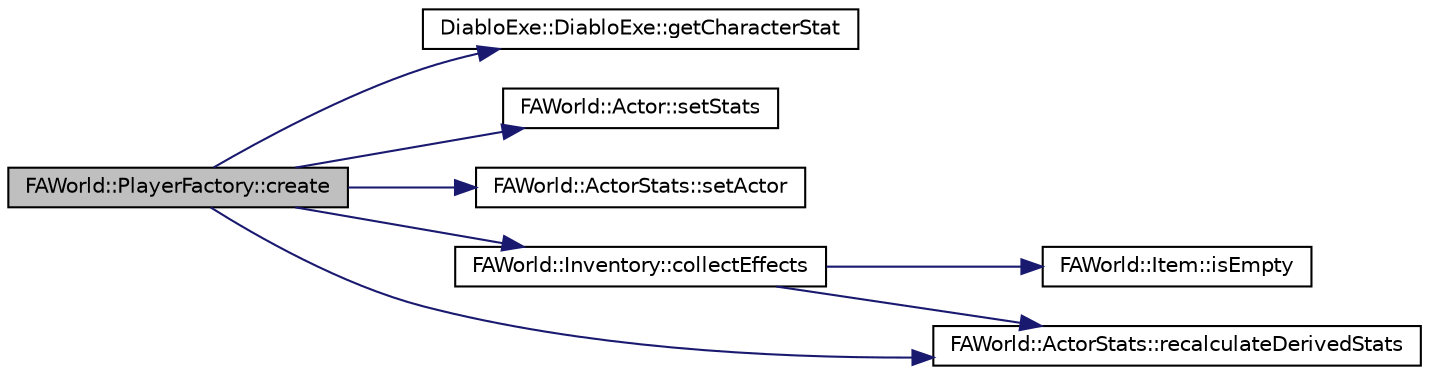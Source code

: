 digraph G
{
  edge [fontname="Helvetica",fontsize="10",labelfontname="Helvetica",labelfontsize="10"];
  node [fontname="Helvetica",fontsize="10",shape=record];
  rankdir="LR";
  Node1 [label="FAWorld::PlayerFactory::create",height=0.2,width=0.4,color="black", fillcolor="grey75", style="filled" fontcolor="black"];
  Node1 -> Node2 [color="midnightblue",fontsize="10",style="solid",fontname="Helvetica"];
  Node2 [label="DiabloExe::DiabloExe::getCharacterStat",height=0.2,width=0.4,color="black", fillcolor="white", style="filled",URL="$class_diablo_exe_1_1_diablo_exe.html#ab4b5958fc74129e5b2ca6e7cf90bb6fa"];
  Node1 -> Node3 [color="midnightblue",fontsize="10",style="solid",fontname="Helvetica"];
  Node3 [label="FAWorld::Actor::setStats",height=0.2,width=0.4,color="black", fillcolor="white", style="filled",URL="$class_f_a_world_1_1_actor.html#a9b83109c5d0813a7aa9d9c4bccf3848f"];
  Node1 -> Node4 [color="midnightblue",fontsize="10",style="solid",fontname="Helvetica"];
  Node4 [label="FAWorld::ActorStats::setActor",height=0.2,width=0.4,color="black", fillcolor="white", style="filled",URL="$class_f_a_world_1_1_actor_stats.html#abee40e6a4dee179a7c96ca138cbde93a"];
  Node1 -> Node5 [color="midnightblue",fontsize="10",style="solid",fontname="Helvetica"];
  Node5 [label="FAWorld::Inventory::collectEffects",height=0.2,width=0.4,color="black", fillcolor="white", style="filled",URL="$class_f_a_world_1_1_inventory.html#a463cf57748e5f68b5c33f916e109131c"];
  Node5 -> Node6 [color="midnightblue",fontsize="10",style="solid",fontname="Helvetica"];
  Node6 [label="FAWorld::Item::isEmpty",height=0.2,width=0.4,color="black", fillcolor="white", style="filled",URL="$class_f_a_world_1_1_item.html#aa93072efcb6eff29b43d82297470e2c1"];
  Node5 -> Node7 [color="midnightblue",fontsize="10",style="solid",fontname="Helvetica"];
  Node7 [label="FAWorld::ActorStats::recalculateDerivedStats",height=0.2,width=0.4,color="black", fillcolor="white", style="filled",URL="$class_f_a_world_1_1_actor_stats.html#ac15e9e11adf2b230af3990a61f71a155"];
  Node1 -> Node7 [color="midnightblue",fontsize="10",style="solid",fontname="Helvetica"];
}
